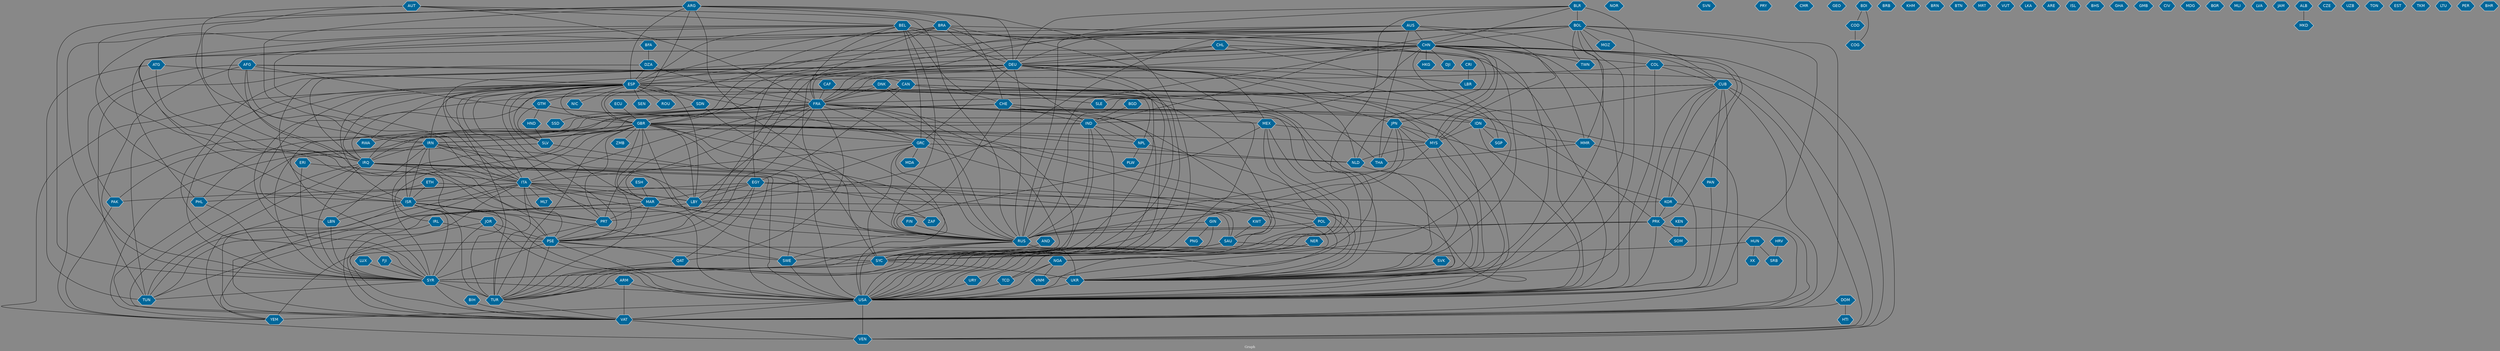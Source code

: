 // Countries together in item graph
graph {
	graph [bgcolor="#888888" fontcolor=white fontsize=12 label="Graph" outputorder=edgesfirst overlap=prism]
	node [color=white fillcolor="#006699" fontcolor=white fontname=Helvetica shape=hexagon style=filled]
	edge [arrowhead=open color=black fontcolor=white fontname=Courier fontsize=12]
		IRQ [label=IRQ]
		ARG [label=ARG]
		ISR [label=ISR]
		GRC [label=GRC]
		FRA [label=FRA]
		RUS [label=RUS]
		UKR [label=UKR]
		THA [label=THA]
		EGY [label=EGY]
		PSE [label=PSE]
		COL [label=COL]
		ESP [label=ESP]
		SAU [label=SAU]
		IRN [label=IRN]
		USA [label=USA]
		DEU [label=DEU]
		SYR [label=SYR]
		PRK [label=PRK]
		TUN [label=TUN]
		HKG [label=HKG]
		TUR [label=TUR]
		CUB [label=CUB]
		GBR [label=GBR]
		BEL [label=BEL]
		ITA [label=ITA]
		NGA [label=NGA]
		KOR [label=KOR]
		NPL [label=NPL]
		NOR [label=NOR]
		YEM [label=YEM]
		BGD [label=BGD]
		MEX [label=MEX]
		IND [label=IND]
		SDN [label=SDN]
		SSD [label=SSD]
		VEN [label=VEN]
		DNK [label=DNK]
		SVN [label=SVN]
		HTI [label=HTI]
		DOM [label=DOM]
		PRY [label=PRY]
		ZAF [label=ZAF]
		BRA [label=BRA]
		IDN [label=IDN]
		CHN [label=CHN]
		URY [label=URY]
		MYS [label=MYS]
		RWA [label=RWA]
		LBN [label=LBN]
		BIH [label=BIH]
		MMR [label=MMR]
		SYC [label=SYC]
		SGP [label=SGP]
		CHL [label=CHL]
		DJI [label=DJI]
		DZA [label=DZA]
		SWE [label=SWE]
		LBY [label=LBY]
		CMR [label=CMR]
		MDA [label=MDA]
		BOL [label=BOL]
		AFG [label=AFG]
		CAF [label=CAF]
		VAT [label=VAT]
		SOM [label=SOM]
		SLE [label=SLE]
		KEN [label=KEN]
		FIN [label=FIN]
		MAR [label=MAR]
		ARM [label=ARM]
		BLR [label=BLR]
		GEO [label=GEO]
		PHL [label=PHL]
		NIC [label=NIC]
		CHE [label=CHE]
		PRT [label=PRT]
		SRB [label=SRB]
		JOR [label=JOR]
		AUS [label=AUS]
		POL [label=POL]
		HUN [label=HUN]
		BDI [label=BDI]
		JPN [label=JPN]
		PAK [label=PAK]
		BRB [label=BRB]
		NLD [label=NLD]
		GIN [label=GIN]
		AUT [label=AUT]
		ATG [label=ATG]
		LUX [label=LUX]
		IRL [label=IRL]
		TWN [label=TWN]
		QAT [label=QAT]
		ECU [label=ECU]
		KHM [label=KHM]
		CAN [label=CAN]
		FJI [label=FJI]
		GTM [label=GTM]
		BFA [label=BFA]
		BRN [label=BRN]
		BTN [label=BTN]
		NER [label=NER]
		MRT [label=MRT]
		LBR [label=LBR]
		VUT [label=VUT]
		ERI [label=ERI]
		ZMB [label=ZMB]
		PAN [label=PAN]
		SLV [label=SLV]
		AND [label=AND]
		LKA [label=LKA]
		SEN [label=SEN]
		ARE [label=ARE]
		HND [label=HND]
		KWT [label=KWT]
		ESH [label=ESH]
		XK [label=XK]
		TCD [label=TCD]
		ISL [label=ISL]
		BHS [label=BHS]
		PLW [label=PLW]
		GHA [label=GHA]
		GMB [label=GMB]
		MLT [label=MLT]
		COD [label=COD]
		COG [label=COG]
		VNM [label=VNM]
		CIV [label=CIV]
		MDG [label=MDG]
		ROU [label=ROU]
		BGR [label=BGR]
		MLI [label=MLI]
		LVA [label=LVA]
		JAM [label=JAM]
		CRI [label=CRI]
		MKD [label=MKD]
		CZE [label=CZE]
		UZB [label=UZB]
		HRV [label=HRV]
		PNG [label=PNG]
		TON [label=TON]
		SVK [label=SVK]
		EST [label=EST]
		TKM [label=TKM]
		LTU [label=LTU]
		PER [label=PER]
		ALB [label=ALB]
		ETH [label=ETH]
		MOZ [label=MOZ]
		BHR [label=BHR]
			AFG -- SYR [weight=1]
			IDN -- MYS [weight=1]
			GBR -- RWA [weight=2]
			USA -- VAT [weight=3]
			FRA -- PSE [weight=1]
			CAF -- FRA [weight=1]
			ARG -- USA [weight=1]
			BRA -- ESP [weight=1]
			IDN -- MMR [weight=1]
			ESP -- RWA [weight=3]
			PRK -- SOM [weight=1]
			ESP -- ROU [weight=1]
			ESP -- SDN [weight=2]
			AUS -- FRA [weight=1]
			PRT -- TUR [weight=1]
			BOL -- ESP [weight=1]
			CUB -- MYS [weight=1]
			CHN -- PRK [weight=1]
			ARG -- DEU [weight=1]
			FRA -- YEM [weight=1]
			USA -- YEM [weight=6]
			GRC -- NLD [weight=1]
			ETH -- LBY [weight=1]
			MAR -- TUR [weight=1]
			ERI -- ITA [weight=1]
			BDI -- COD [weight=1]
			KOR -- PRK [weight=10]
			NGA -- USA [weight=3]
			AUT -- IRQ [weight=1]
			AFG -- CAN [weight=2]
			EGY -- PSE [weight=12]
			FRA -- LBY [weight=2]
			ESP -- UKR [weight=9]
			CHN -- IND [weight=1]
			KOR -- VAT [weight=4]
			NLD -- UKR [weight=3]
			SYC -- UKR [weight=2]
			DNK -- RUS [weight=1]
			LBN -- SYR [weight=5]
			ESP -- MYS [weight=1]
			BGD -- IND [weight=1]
			CHN -- FRA [weight=1]
			CUB -- VAT [weight=5]
			DNK -- SYR [weight=2]
			IRN -- SYR [weight=1]
			BOL -- VAT [weight=7]
			PSE -- QAT [weight=1]
			SLV -- USA [weight=1]
			BOL -- ISR [weight=4]
			HUN -- SYC [weight=1]
			IRN -- RUS [weight=4]
			AND -- SYC [weight=1]
			BOL -- CHN [weight=2]
			ALB -- MKD [weight=1]
			GBR -- SWE [weight=2]
			DNK -- SAU [weight=1]
			SWE -- USA [weight=1]
			ECU -- GBR [weight=2]
			CHN -- ITA [weight=1]
			ARG -- ITA [weight=1]
			JPN -- MYS [weight=1]
			FRA -- SYR [weight=8]
			MEX -- USA [weight=1]
			CAN -- FRA [weight=1]
			FRA -- RUS [weight=9]
			IND -- SYC [weight=1]
			POL -- RUS [weight=5]
			RUS -- SYC [weight=5]
			GBR -- USA [weight=3]
			ITA -- LBY [weight=5]
			ISR -- SYR [weight=7]
			AUS -- UKR [weight=1]
			SYR -- USA [weight=10]
			ISR -- JOR [weight=4]
			CUB -- FRA [weight=3]
			SYR -- TUN [weight=1]
			PRK -- SYC [weight=1]
			HUN -- SRB [weight=3]
			MAR -- PRT [weight=1]
			IRQ -- USA [weight=22]
			BEL -- CHE [weight=1]
			FRA -- IRQ [weight=11]
			IRQ -- TUN [weight=1]
			GTM -- HND [weight=1]
			ARG -- GBR [weight=2]
			CHE -- USA [weight=1]
			DOM -- VAT [weight=1]
			BLR -- DEU [weight=1]
			DEU -- LBR [weight=1]
			BLR -- BOL [weight=3]
			MMR -- THA [weight=1]
			JPN -- UKR [weight=1]
			BEL -- GRC [weight=13]
			BOL -- PSE [weight=4]
			CUB -- PRK [weight=1]
			POL -- UKR [weight=4]
			CHN -- MYS [weight=4]
			GRC -- SYC [weight=4]
			PRK -- VAT [weight=1]
			PRK -- RUS [weight=3]
			ESP -- JPN [weight=2]
			BEL -- NLD [weight=1]
			NPL -- USA [weight=1]
			IND -- NPL [weight=1]
			BRA -- DEU [weight=1]
			CUB -- PAN [weight=2]
			ATG -- IRQ [weight=1]
			ESP -- PRT [weight=3]
			CAN -- USA [weight=2]
			AUS -- THA [weight=1]
			URY -- USA [weight=4]
			SAU -- SWE [weight=3]
			AUT -- IRN [weight=2]
			IRL -- VAT [weight=1]
			ESP -- SEN [weight=1]
			MAR -- ZAF [weight=1]
			FRA -- MAR [weight=4]
			ATG -- ESP [weight=1]
			CHE -- PHL [weight=1]
			HRV -- SRB [weight=1]
			ITA -- PAK [weight=1]
			ITA -- MLT [weight=2]
			CUB -- KOR [weight=1]
			BOL -- CUB [weight=1]
			DEU -- ESP [weight=5]
			EGY -- MAR [weight=2]
			ISR -- LBN [weight=7]
			CUB -- RUS [weight=2]
			BFA -- DZA [weight=1]
			ITA -- MAR [weight=1]
			COL -- CUB [weight=2]
			EGY -- QAT [weight=1]
			JPN -- THA [weight=1]
			ESP -- TUR [weight=2]
			LBY -- UKR [weight=1]
			EGY -- ISR [weight=6]
			ISR -- TUR [weight=2]
			GBR -- LBY [weight=1]
			BLR -- UKR [weight=7]
			CHN -- JPN [weight=1]
			CHN -- VEN [weight=2]
			KWT -- SAU [weight=1]
			FRA -- SYC [weight=1]
			IRQ -- SAU [weight=2]
			IRQ -- SYR [weight=16]
			AUT -- BEL [weight=1]
			BLR -- CHN [weight=1]
			ISR -- USA [weight=8]
			DEU -- GRC [weight=28]
			GBR -- RUS [weight=4]
			KEN -- SOM [weight=5]
			ARM -- VAT [weight=3]
			MYS -- UKR [weight=7]
			CHL -- USA [weight=1]
			BEL -- GBR [weight=1]
			ESP -- THA [weight=1]
			POL -- USA [weight=1]
			BOL -- USA [weight=3]
			GBR -- SYR [weight=14]
			USA -- VEN [weight=9]
			GIN -- PNG [weight=1]
			ISR -- PSE [weight=160]
			IND -- PAK [weight=5]
			CHE -- IND [weight=2]
			IRL -- PSE [weight=1]
			ESP -- FRA [weight=12]
			CAN -- SLE [weight=1]
			AFG -- IRN [weight=1]
			CHN -- MMR [weight=1]
			DEU -- IRQ [weight=2]
			ESP -- TUN [weight=11]
			TCD -- USA [weight=1]
			VAT -- VEN [weight=1]
			COL -- USA [weight=1]
			GBR -- NLD [weight=1]
			PHL -- SYR [weight=1]
			CAN -- IRQ [weight=1]
			JOR -- USA [weight=1]
			ESP -- IDN [weight=3]
			QAT -- TUR [weight=1]
			CRI -- LBR [weight=1]
			IRN -- SAU [weight=2]
			ARG -- PRT [weight=1]
			IRQ -- LBY [weight=1]
			FRA -- NPL [weight=1]
			NGA -- TCD [weight=1]
			JOR -- PSE [weight=1]
			ARG -- CHE [weight=1]
			ESP -- ITA [weight=5]
			DEU -- VEN [weight=1]
			PSE -- TUR [weight=1]
			EGY -- NGA [weight=1]
			ESP -- LBY [weight=10]
			DEU -- SYR [weight=1]
			PRT -- PSE [weight=1]
			NER -- NGA [weight=1]
			ARG -- BRA [weight=3]
			JPN -- KOR [weight=1]
			FRA -- VAT [weight=4]
			FRA -- TUR [weight=4]
			BEL -- SYR [weight=1]
			ARM -- USA [weight=1]
			IRQ -- ITA [weight=2]
			CHE -- UKR [weight=6]
			FRA -- QAT [weight=1]
			BEL -- RUS [weight=8]
			CUB -- USA [weight=19]
			FIN -- RUS [weight=1]
			PAN -- USA [weight=2]
			ERI -- SYR [weight=1]
			CHN -- VNM [weight=2]
			COD -- COG [weight=3]
			SYC -- SYR [weight=2]
			FRA -- UKR [weight=8]
			ESP -- LBN [weight=3]
			FRA -- PRT [weight=1]
			FRA -- IDN [weight=1]
			MEX -- URY [weight=1]
			SYR -- TUR [weight=20]
			CHE -- RUS [weight=3]
			ITA -- PHL [weight=1]
			SAU -- YEM [weight=8]
			NPL -- PLW [weight=1]
			GBR -- IRN [weight=2]
			MAR -- TUN [weight=1]
			ARM -- TUR [weight=5]
			MYS -- USA [weight=1]
			AFG -- GBR [weight=1]
			HUN -- XK [weight=1]
			ESH -- MAR [weight=2]
			DEU -- GBR [weight=4]
			GBR -- PRT [weight=1]
			ARG -- ESP [weight=2]
			BRA -- USA [weight=1]
			AUS -- IRQ [weight=1]
			BOL -- IND [weight=1]
			CHN -- DEU [weight=2]
			GRC -- PRT [weight=1]
			BOL -- MMR [weight=1]
			JOR -- SYR [weight=2]
			DOM -- HTI [weight=1]
			CHN -- HKG [weight=8]
			PRK -- USA [weight=7]
			PAK -- YEM [weight=1]
			IND -- TUR [weight=1]
			DEU -- MEX [weight=1]
			AUT -- RUS [weight=1]
			AUS -- EGY [weight=1]
			GBR -- SYC [weight=5]
			SLV -- VAT [weight=1]
			BRA -- GBR [weight=1]
			CHN -- TWN [weight=1]
			ISR -- VAT [weight=5]
			DZA -- FRA [weight=10]
			RUS -- TUR [weight=1]
			EGY -- USA [weight=1]
			GBR -- IRL [weight=1]
			SYC -- TUR [weight=1]
			GBR -- ZMB [weight=1]
			BEL -- ITA [weight=7]
			DEU -- SYC [weight=1]
			FRA -- GRC [weight=4]
			IRN -- PSE [weight=1]
			IRN -- YEM [weight=2]
			ISR -- SWE [weight=2]
			FRA -- USA [weight=7]
			ESP -- SYR [weight=1]
			FRA -- GBR [weight=3]
			ITA -- TUR [weight=1]
			IRN -- IRQ [weight=1]
			GRC -- ITA [weight=3]
			MEX -- RUS [weight=1]
			BDI -- COG [weight=1]
			MEX -- POL [weight=1]
			ESP -- VEN [weight=10]
			BOL -- LBY [weight=1]
			CHE -- IRN [weight=1]
			DEU -- NLD [weight=1]
			BOL -- UKR [weight=5]
			AFG -- PRT [weight=1]
			CHN -- PHL [weight=1]
			ETH -- ISR [weight=2]
			RUS -- UKR [weight=156]
			ITA -- USA [weight=1]
			GTM -- MEX [weight=2]
			IRN -- USA [weight=15]
			GRC -- USA [weight=3]
			GBR -- POL [weight=1]
			DZA -- TUN [weight=1]
			BRA -- SYC [weight=2]
			CHN -- KOR [weight=2]
			BEL -- UKR [weight=1]
			AUS -- CHN [weight=1]
			DEU -- UKR [weight=12]
			CAN -- UKR [weight=1]
			PSE -- SYR [weight=2]
			HND -- SLV [weight=1]
			IRN -- SWE [weight=1]
			BLR -- USA [weight=1]
			DEU -- TUR [weight=1]
			ESP -- NIC [weight=1]
			RUS -- USA [weight=31]
			CHN -- DJI [weight=1]
			FRA -- ITA [weight=6]
			DNK -- FRA [weight=1]
			FRA -- ISR [weight=6]
			BRA -- CHN [weight=1]
			ESP -- GTM [weight=4]
			IRQ -- TUR [weight=5]
			IRQ -- VAT [weight=2]
			ETH -- YEM [weight=1]
			NER -- TCD [weight=1]
			BRA -- IND [weight=1]
			COL -- ESP [weight=3]
			ESP -- PSE [weight=9]
			SYR -- VAT [weight=1]
			ESP -- IRN [weight=1]
			JPN -- SYC [weight=1]
			ARG -- SYR [weight=1]
			LBY -- TUN [weight=2]
			DEU -- PSE [weight=2]
			BOL -- MOZ [weight=1]
			MYS -- RUS [weight=1]
			AFG -- USA [weight=5]
			ARG -- RUS [weight=1]
			BOL -- DEU [weight=1]
			TUR -- VAT [weight=6]
			PSE -- VAT [weight=4]
			ESP -- PRK [weight=1]
			DZA -- ESP [weight=2]
			IRN -- ISR [weight=8]
			BEL -- FRA [weight=4]
			GBR -- PSE [weight=4]
			SDN -- SSD [weight=11]
			CUB -- SLE [weight=1]
			GBR -- MAR [weight=1]
			CHL -- DEU [weight=1]
			GBR -- GRC [weight=4]
			BEL -- DEU [weight=1]
			FJI -- SYR [weight=1]
			PSE -- SWE [weight=4]
			IDN -- USA [weight=1]
			BEL -- ISR [weight=1]
			DEU -- RUS [weight=11]
			CHN -- USA [weight=5]
			CHN -- GBR [weight=2]
			CHN -- COL [weight=1]
			BOL -- TWN [weight=1]
			RUS -- SYR [weight=1]
			ESP -- NPL [weight=17]
			DEU -- ITA [weight=1]
			GIN -- USA [weight=1]
			GBR -- ISR [weight=2]
			COL -- VEN [weight=2]
			CHN -- RUS [weight=6]
			MAR -- RUS [weight=1]
			NGA -- VNM [weight=1]
			FRA -- SAU [weight=2]
			UKR -- USA [weight=22]
			PSE -- USA [weight=9]
			GTM -- SLV [weight=1]
			BEL -- CHN [weight=1]
			GTM -- IND [weight=1]
			IDN -- SGP [weight=2]
			MEX -- MYS [weight=1]
			BRA -- PRT [weight=1]
			GBR -- IRQ [weight=11]
			CHN -- CUB [weight=1]
			GRC -- RUS [weight=4]
			DEU -- FRA [weight=17]
			ITA -- RUS [weight=2]
			GBR -- NPL [weight=1]
			CAN -- EGY [weight=1]
			ITA -- SYR [weight=2]
			CHL -- FRA [weight=1]
			GRC -- MDA [weight=1]
			ITA -- KOR [weight=1]
			CHN -- UKR [weight=1]
			LUX -- SYR [weight=1]
			MMR -- USA [weight=1]
			CUB -- UKR [weight=1]
			ESP -- GBR [weight=6]
			EGY -- LBY [weight=4]
			SDN -- ZAF [weight=1]
			DEU -- ISR [weight=2]
			CHL -- SGP [weight=1]
			ITA -- PSE [weight=1]
			CUB -- VEN [weight=1]
			ITA -- TUN [weight=2]
			ESP -- GRC [weight=5]
			ATG -- TUN [weight=2]
			JOR -- VAT [weight=1]
			AUT -- FRA [weight=1]
			MYS -- NLD [weight=1]
			ESP -- ISR [weight=12]
			GIN -- RUS [weight=1]
			BIH -- VAT [weight=1]
			IND -- RUS [weight=1]
			GBR -- TUR [weight=4]
			ESP -- SLV [weight=1]
			MAR -- YEM [weight=1]
			GBR -- UKR [weight=1]
			ITA -- VAT [weight=4]
			SVK -- UKR [weight=1]
			JPN -- RUS [weight=2]
			DEU -- USA [weight=10]
			ESP -- IRQ [weight=4]
			ESP -- MAR [weight=5]
			BEL -- ESP [weight=4]
			BLR -- RUS [weight=6]
			GBR -- MYS [weight=4]
			AFG -- PAK [weight=1]
			AUS -- MYS [weight=2]
			IRN -- LBN [weight=1]
			SAU -- USA [weight=2]
}